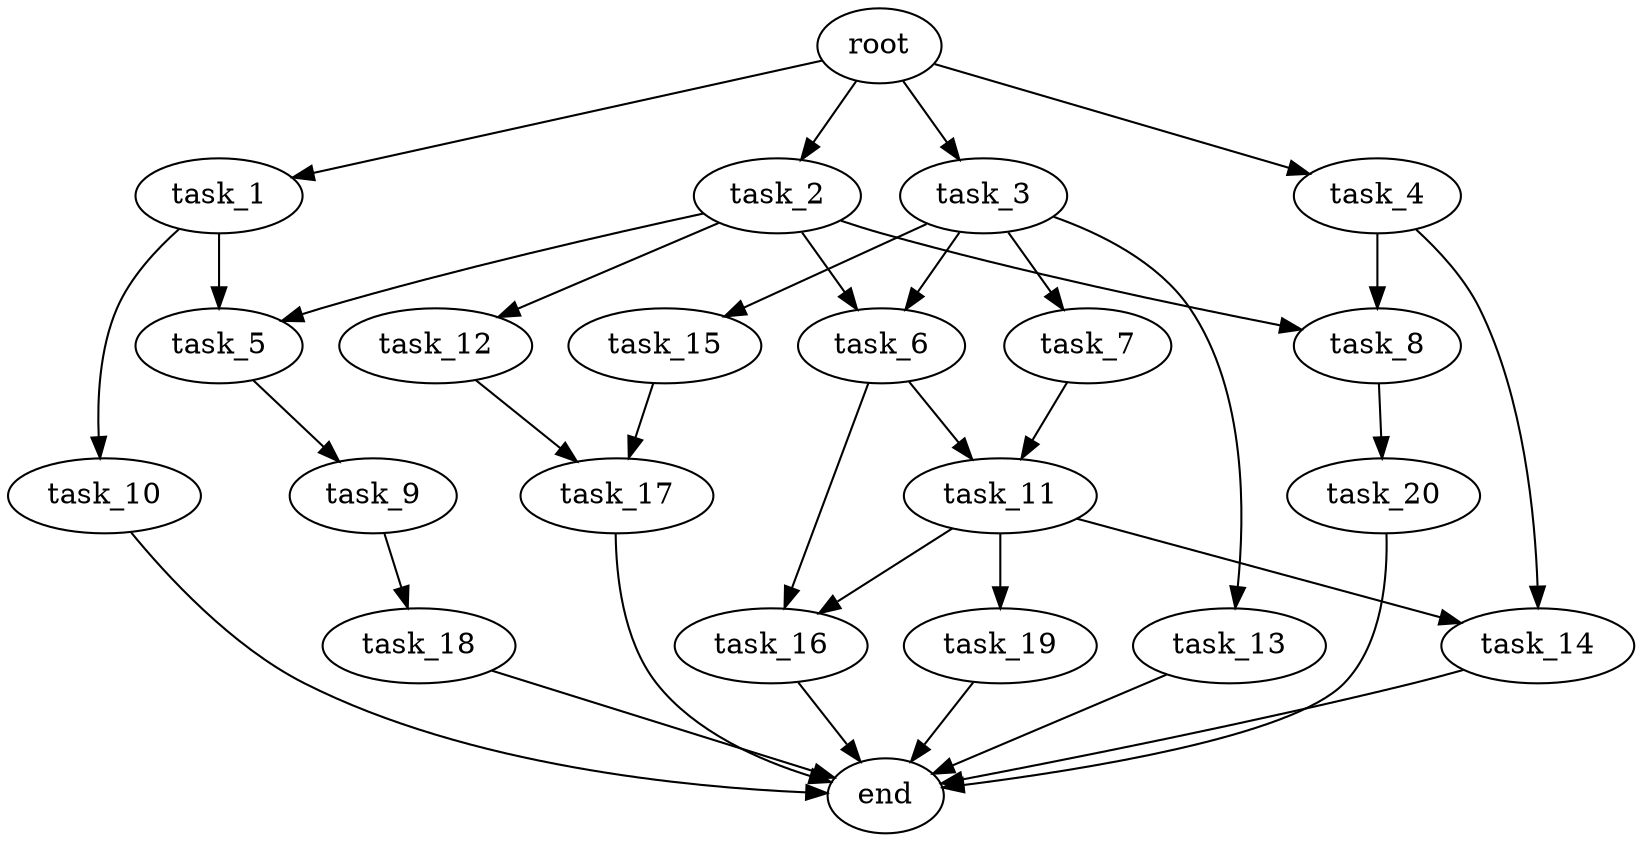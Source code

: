 digraph G {
  root [size="0.000000e+00"];
  task_1 [size="2.501573e+10"];
  task_2 [size="6.917483e+10"];
  task_3 [size="9.071717e+10"];
  task_4 [size="7.965066e+10"];
  task_5 [size="7.184029e+10"];
  task_6 [size="1.236319e+10"];
  task_7 [size="1.142535e+10"];
  task_8 [size="4.494535e+10"];
  task_9 [size="3.630071e+10"];
  task_10 [size="5.238649e+10"];
  task_11 [size="3.841490e+10"];
  task_12 [size="7.910875e+10"];
  task_13 [size="5.117153e+10"];
  task_14 [size="9.497589e+10"];
  task_15 [size="3.787408e+10"];
  task_16 [size="3.806689e+10"];
  task_17 [size="7.682835e+10"];
  task_18 [size="9.122616e+10"];
  task_19 [size="5.655350e+10"];
  task_20 [size="6.595644e+10"];
  end [size="0.000000e+00"];

  root -> task_1 [size="1.000000e-12"];
  root -> task_2 [size="1.000000e-12"];
  root -> task_3 [size="1.000000e-12"];
  root -> task_4 [size="1.000000e-12"];
  task_1 -> task_5 [size="3.592014e+08"];
  task_1 -> task_10 [size="5.238649e+08"];
  task_2 -> task_5 [size="3.592014e+08"];
  task_2 -> task_6 [size="6.181593e+07"];
  task_2 -> task_8 [size="2.247267e+08"];
  task_2 -> task_12 [size="7.910875e+08"];
  task_3 -> task_6 [size="6.181593e+07"];
  task_3 -> task_7 [size="1.142535e+08"];
  task_3 -> task_13 [size="5.117153e+08"];
  task_3 -> task_15 [size="3.787408e+08"];
  task_4 -> task_8 [size="2.247267e+08"];
  task_4 -> task_14 [size="4.748795e+08"];
  task_5 -> task_9 [size="3.630071e+08"];
  task_6 -> task_11 [size="1.920745e+08"];
  task_6 -> task_16 [size="1.903345e+08"];
  task_7 -> task_11 [size="1.920745e+08"];
  task_8 -> task_20 [size="6.595644e+08"];
  task_9 -> task_18 [size="9.122616e+08"];
  task_10 -> end [size="1.000000e-12"];
  task_11 -> task_14 [size="4.748795e+08"];
  task_11 -> task_16 [size="1.903345e+08"];
  task_11 -> task_19 [size="5.655350e+08"];
  task_12 -> task_17 [size="3.841417e+08"];
  task_13 -> end [size="1.000000e-12"];
  task_14 -> end [size="1.000000e-12"];
  task_15 -> task_17 [size="3.841417e+08"];
  task_16 -> end [size="1.000000e-12"];
  task_17 -> end [size="1.000000e-12"];
  task_18 -> end [size="1.000000e-12"];
  task_19 -> end [size="1.000000e-12"];
  task_20 -> end [size="1.000000e-12"];
}
